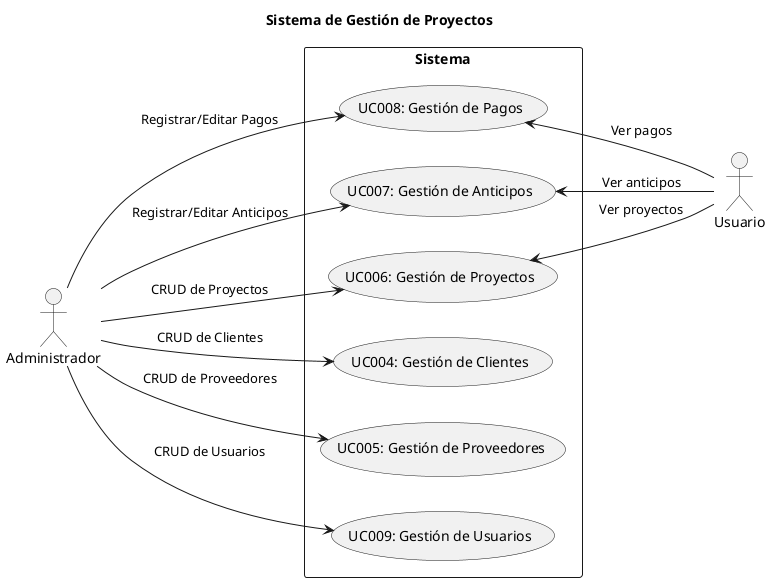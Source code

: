 @startuml general_system

title Sistema de Gestión de Proyectos

left to right direction

actor "Administrador" as Admin
actor "Usuario" as User

rectangle Sistema {
    usecase "UC004: Gestión de Clientes" as UC_Clients
    usecase "UC005: Gestión de Proveedores" as UC_Suppliers
    usecase "UC006: Gestión de Proyectos" as UC_Projects
    usecase "UC007: Gestión de Anticipos" as UC_Advances
    usecase "UC008: Gestión de Pagos" as UC_Payments
    usecase "UC009: Gestión de Usuarios" as UC_Users
}

Admin --> UC_Clients : CRUD de Clientes
Admin --> UC_Suppliers : CRUD de Proveedores
Admin --> UC_Projects : CRUD de Proyectos
Admin --> UC_Advances : Registrar/Editar Anticipos
Admin --> UC_Payments : Registrar/Editar Pagos
Admin --> UC_Users : CRUD de Usuarios

User -up-> UC_Projects : Ver proyectos
User -up-> UC_Advances : Ver anticipos
User -up-> UC_Payments : Ver pagos

@enduml
